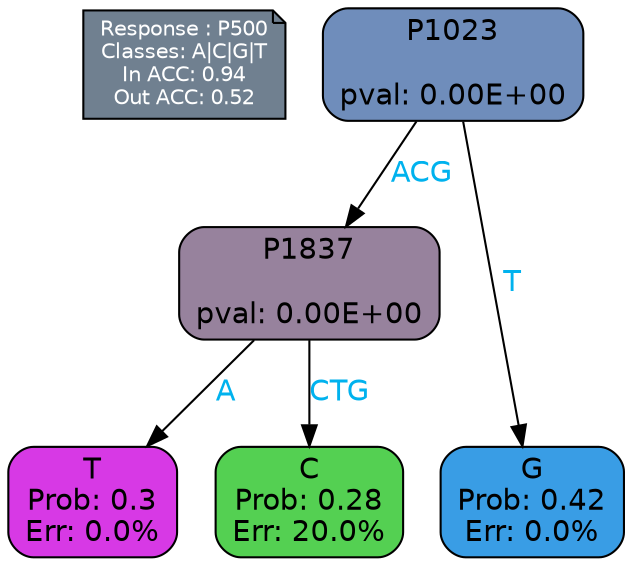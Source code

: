 digraph Tree {
node [shape=box, style="filled, rounded", color="black", fontname=helvetica] ;
graph [ranksep=equally, splines=polylines, bgcolor=transparent, dpi=600] ;
edge [fontname=helvetica] ;
LEGEND [label="Response : P500
Classes: A|C|G|T
In ACC: 0.94
Out ACC: 0.52
",shape=note,align=left,style=filled,fillcolor="slategray",fontcolor="white",fontsize=10];1 [label="P1023

pval: 0.00E+00", fillcolor="#6f8dbb"] ;
2 [label="P1837

pval: 0.00E+00", fillcolor="#97829d"] ;
3 [label="T
Prob: 0.3
Err: 0.0%", fillcolor="#d739e5"] ;
4 [label="C
Prob: 0.28
Err: 20.0%", fillcolor="#54d052"] ;
5 [label="G
Prob: 0.42
Err: 0.0%", fillcolor="#399de5"] ;
1 -> 2 [label="ACG",fontcolor=deepskyblue2] ;
1 -> 5 [label="T",fontcolor=deepskyblue2] ;
2 -> 3 [label="A",fontcolor=deepskyblue2] ;
2 -> 4 [label="CTG",fontcolor=deepskyblue2] ;
{rank = same; 3;4;5;}{rank = same; LEGEND;1;}}